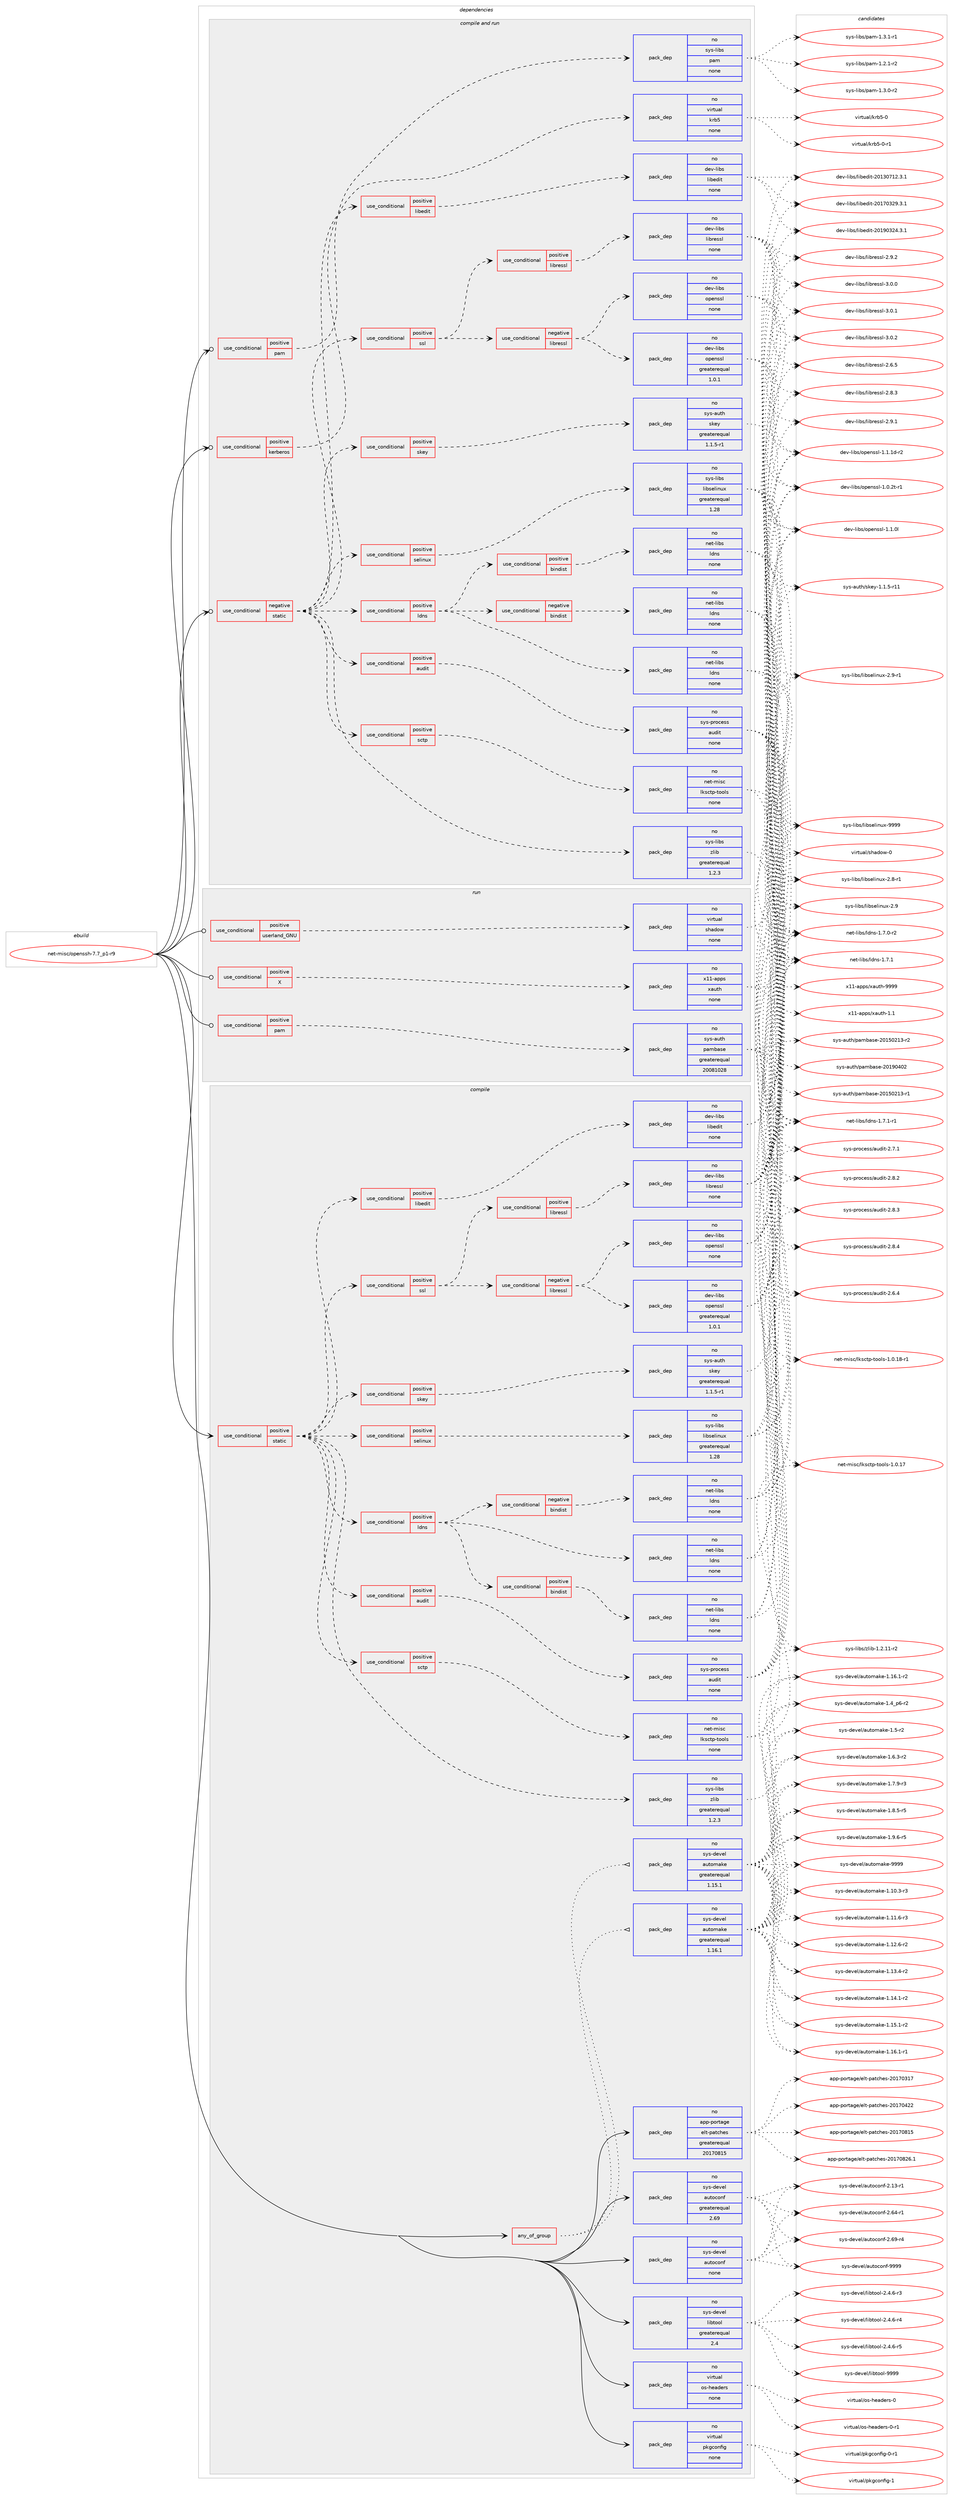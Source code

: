digraph prolog {

# *************
# Graph options
# *************

newrank=true;
concentrate=true;
compound=true;
graph [rankdir=LR,fontname=Helvetica,fontsize=10,ranksep=1.5];#, ranksep=2.5, nodesep=0.2];
edge  [arrowhead=vee];
node  [fontname=Helvetica,fontsize=10];

# **********
# The ebuild
# **********

subgraph cluster_leftcol {
color=gray;
rank=same;
label=<<i>ebuild</i>>;
id [label="net-misc/openssh-7.7_p1-r9", color=red, width=4, href="../net-misc/openssh-7.7_p1-r9.svg"];
}

# ****************
# The dependencies
# ****************

subgraph cluster_midcol {
color=gray;
label=<<i>dependencies</i>>;
subgraph cluster_compile {
fillcolor="#eeeeee";
style=filled;
label=<<i>compile</i>>;
subgraph any14195 {
dependency835570 [label=<<TABLE BORDER="0" CELLBORDER="1" CELLSPACING="0" CELLPADDING="4"><TR><TD CELLPADDING="10">any_of_group</TD></TR></TABLE>>, shape=none, color=red];subgraph pack617136 {
dependency835571 [label=<<TABLE BORDER="0" CELLBORDER="1" CELLSPACING="0" CELLPADDING="4" WIDTH="220"><TR><TD ROWSPAN="6" CELLPADDING="30">pack_dep</TD></TR><TR><TD WIDTH="110">no</TD></TR><TR><TD>sys-devel</TD></TR><TR><TD>automake</TD></TR><TR><TD>greaterequal</TD></TR><TR><TD>1.16.1</TD></TR></TABLE>>, shape=none, color=blue];
}
dependency835570:e -> dependency835571:w [weight=20,style="dotted",arrowhead="oinv"];
subgraph pack617137 {
dependency835572 [label=<<TABLE BORDER="0" CELLBORDER="1" CELLSPACING="0" CELLPADDING="4" WIDTH="220"><TR><TD ROWSPAN="6" CELLPADDING="30">pack_dep</TD></TR><TR><TD WIDTH="110">no</TD></TR><TR><TD>sys-devel</TD></TR><TR><TD>automake</TD></TR><TR><TD>greaterequal</TD></TR><TR><TD>1.15.1</TD></TR></TABLE>>, shape=none, color=blue];
}
dependency835570:e -> dependency835572:w [weight=20,style="dotted",arrowhead="oinv"];
}
id:e -> dependency835570:w [weight=20,style="solid",arrowhead="vee"];
subgraph cond203766 {
dependency835573 [label=<<TABLE BORDER="0" CELLBORDER="1" CELLSPACING="0" CELLPADDING="4"><TR><TD ROWSPAN="3" CELLPADDING="10">use_conditional</TD></TR><TR><TD>positive</TD></TR><TR><TD>static</TD></TR></TABLE>>, shape=none, color=red];
subgraph cond203767 {
dependency835574 [label=<<TABLE BORDER="0" CELLBORDER="1" CELLSPACING="0" CELLPADDING="4"><TR><TD ROWSPAN="3" CELLPADDING="10">use_conditional</TD></TR><TR><TD>positive</TD></TR><TR><TD>audit</TD></TR></TABLE>>, shape=none, color=red];
subgraph pack617138 {
dependency835575 [label=<<TABLE BORDER="0" CELLBORDER="1" CELLSPACING="0" CELLPADDING="4" WIDTH="220"><TR><TD ROWSPAN="6" CELLPADDING="30">pack_dep</TD></TR><TR><TD WIDTH="110">no</TD></TR><TR><TD>sys-process</TD></TR><TR><TD>audit</TD></TR><TR><TD>none</TD></TR><TR><TD></TD></TR></TABLE>>, shape=none, color=blue];
}
dependency835574:e -> dependency835575:w [weight=20,style="dashed",arrowhead="vee"];
}
dependency835573:e -> dependency835574:w [weight=20,style="dashed",arrowhead="vee"];
subgraph cond203768 {
dependency835576 [label=<<TABLE BORDER="0" CELLBORDER="1" CELLSPACING="0" CELLPADDING="4"><TR><TD ROWSPAN="3" CELLPADDING="10">use_conditional</TD></TR><TR><TD>positive</TD></TR><TR><TD>ldns</TD></TR></TABLE>>, shape=none, color=red];
subgraph pack617139 {
dependency835577 [label=<<TABLE BORDER="0" CELLBORDER="1" CELLSPACING="0" CELLPADDING="4" WIDTH="220"><TR><TD ROWSPAN="6" CELLPADDING="30">pack_dep</TD></TR><TR><TD WIDTH="110">no</TD></TR><TR><TD>net-libs</TD></TR><TR><TD>ldns</TD></TR><TR><TD>none</TD></TR><TR><TD></TD></TR></TABLE>>, shape=none, color=blue];
}
dependency835576:e -> dependency835577:w [weight=20,style="dashed",arrowhead="vee"];
subgraph cond203769 {
dependency835578 [label=<<TABLE BORDER="0" CELLBORDER="1" CELLSPACING="0" CELLPADDING="4"><TR><TD ROWSPAN="3" CELLPADDING="10">use_conditional</TD></TR><TR><TD>negative</TD></TR><TR><TD>bindist</TD></TR></TABLE>>, shape=none, color=red];
subgraph pack617140 {
dependency835579 [label=<<TABLE BORDER="0" CELLBORDER="1" CELLSPACING="0" CELLPADDING="4" WIDTH="220"><TR><TD ROWSPAN="6" CELLPADDING="30">pack_dep</TD></TR><TR><TD WIDTH="110">no</TD></TR><TR><TD>net-libs</TD></TR><TR><TD>ldns</TD></TR><TR><TD>none</TD></TR><TR><TD></TD></TR></TABLE>>, shape=none, color=blue];
}
dependency835578:e -> dependency835579:w [weight=20,style="dashed",arrowhead="vee"];
}
dependency835576:e -> dependency835578:w [weight=20,style="dashed",arrowhead="vee"];
subgraph cond203770 {
dependency835580 [label=<<TABLE BORDER="0" CELLBORDER="1" CELLSPACING="0" CELLPADDING="4"><TR><TD ROWSPAN="3" CELLPADDING="10">use_conditional</TD></TR><TR><TD>positive</TD></TR><TR><TD>bindist</TD></TR></TABLE>>, shape=none, color=red];
subgraph pack617141 {
dependency835581 [label=<<TABLE BORDER="0" CELLBORDER="1" CELLSPACING="0" CELLPADDING="4" WIDTH="220"><TR><TD ROWSPAN="6" CELLPADDING="30">pack_dep</TD></TR><TR><TD WIDTH="110">no</TD></TR><TR><TD>net-libs</TD></TR><TR><TD>ldns</TD></TR><TR><TD>none</TD></TR><TR><TD></TD></TR></TABLE>>, shape=none, color=blue];
}
dependency835580:e -> dependency835581:w [weight=20,style="dashed",arrowhead="vee"];
}
dependency835576:e -> dependency835580:w [weight=20,style="dashed",arrowhead="vee"];
}
dependency835573:e -> dependency835576:w [weight=20,style="dashed",arrowhead="vee"];
subgraph cond203771 {
dependency835582 [label=<<TABLE BORDER="0" CELLBORDER="1" CELLSPACING="0" CELLPADDING="4"><TR><TD ROWSPAN="3" CELLPADDING="10">use_conditional</TD></TR><TR><TD>positive</TD></TR><TR><TD>libedit</TD></TR></TABLE>>, shape=none, color=red];
subgraph pack617142 {
dependency835583 [label=<<TABLE BORDER="0" CELLBORDER="1" CELLSPACING="0" CELLPADDING="4" WIDTH="220"><TR><TD ROWSPAN="6" CELLPADDING="30">pack_dep</TD></TR><TR><TD WIDTH="110">no</TD></TR><TR><TD>dev-libs</TD></TR><TR><TD>libedit</TD></TR><TR><TD>none</TD></TR><TR><TD></TD></TR></TABLE>>, shape=none, color=blue];
}
dependency835582:e -> dependency835583:w [weight=20,style="dashed",arrowhead="vee"];
}
dependency835573:e -> dependency835582:w [weight=20,style="dashed",arrowhead="vee"];
subgraph cond203772 {
dependency835584 [label=<<TABLE BORDER="0" CELLBORDER="1" CELLSPACING="0" CELLPADDING="4"><TR><TD ROWSPAN="3" CELLPADDING="10">use_conditional</TD></TR><TR><TD>positive</TD></TR><TR><TD>sctp</TD></TR></TABLE>>, shape=none, color=red];
subgraph pack617143 {
dependency835585 [label=<<TABLE BORDER="0" CELLBORDER="1" CELLSPACING="0" CELLPADDING="4" WIDTH="220"><TR><TD ROWSPAN="6" CELLPADDING="30">pack_dep</TD></TR><TR><TD WIDTH="110">no</TD></TR><TR><TD>net-misc</TD></TR><TR><TD>lksctp-tools</TD></TR><TR><TD>none</TD></TR><TR><TD></TD></TR></TABLE>>, shape=none, color=blue];
}
dependency835584:e -> dependency835585:w [weight=20,style="dashed",arrowhead="vee"];
}
dependency835573:e -> dependency835584:w [weight=20,style="dashed",arrowhead="vee"];
subgraph cond203773 {
dependency835586 [label=<<TABLE BORDER="0" CELLBORDER="1" CELLSPACING="0" CELLPADDING="4"><TR><TD ROWSPAN="3" CELLPADDING="10">use_conditional</TD></TR><TR><TD>positive</TD></TR><TR><TD>selinux</TD></TR></TABLE>>, shape=none, color=red];
subgraph pack617144 {
dependency835587 [label=<<TABLE BORDER="0" CELLBORDER="1" CELLSPACING="0" CELLPADDING="4" WIDTH="220"><TR><TD ROWSPAN="6" CELLPADDING="30">pack_dep</TD></TR><TR><TD WIDTH="110">no</TD></TR><TR><TD>sys-libs</TD></TR><TR><TD>libselinux</TD></TR><TR><TD>greaterequal</TD></TR><TR><TD>1.28</TD></TR></TABLE>>, shape=none, color=blue];
}
dependency835586:e -> dependency835587:w [weight=20,style="dashed",arrowhead="vee"];
}
dependency835573:e -> dependency835586:w [weight=20,style="dashed",arrowhead="vee"];
subgraph cond203774 {
dependency835588 [label=<<TABLE BORDER="0" CELLBORDER="1" CELLSPACING="0" CELLPADDING="4"><TR><TD ROWSPAN="3" CELLPADDING="10">use_conditional</TD></TR><TR><TD>positive</TD></TR><TR><TD>skey</TD></TR></TABLE>>, shape=none, color=red];
subgraph pack617145 {
dependency835589 [label=<<TABLE BORDER="0" CELLBORDER="1" CELLSPACING="0" CELLPADDING="4" WIDTH="220"><TR><TD ROWSPAN="6" CELLPADDING="30">pack_dep</TD></TR><TR><TD WIDTH="110">no</TD></TR><TR><TD>sys-auth</TD></TR><TR><TD>skey</TD></TR><TR><TD>greaterequal</TD></TR><TR><TD>1.1.5-r1</TD></TR></TABLE>>, shape=none, color=blue];
}
dependency835588:e -> dependency835589:w [weight=20,style="dashed",arrowhead="vee"];
}
dependency835573:e -> dependency835588:w [weight=20,style="dashed",arrowhead="vee"];
subgraph cond203775 {
dependency835590 [label=<<TABLE BORDER="0" CELLBORDER="1" CELLSPACING="0" CELLPADDING="4"><TR><TD ROWSPAN="3" CELLPADDING="10">use_conditional</TD></TR><TR><TD>positive</TD></TR><TR><TD>ssl</TD></TR></TABLE>>, shape=none, color=red];
subgraph cond203776 {
dependency835591 [label=<<TABLE BORDER="0" CELLBORDER="1" CELLSPACING="0" CELLPADDING="4"><TR><TD ROWSPAN="3" CELLPADDING="10">use_conditional</TD></TR><TR><TD>negative</TD></TR><TR><TD>libressl</TD></TR></TABLE>>, shape=none, color=red];
subgraph pack617146 {
dependency835592 [label=<<TABLE BORDER="0" CELLBORDER="1" CELLSPACING="0" CELLPADDING="4" WIDTH="220"><TR><TD ROWSPAN="6" CELLPADDING="30">pack_dep</TD></TR><TR><TD WIDTH="110">no</TD></TR><TR><TD>dev-libs</TD></TR><TR><TD>openssl</TD></TR><TR><TD>greaterequal</TD></TR><TR><TD>1.0.1</TD></TR></TABLE>>, shape=none, color=blue];
}
dependency835591:e -> dependency835592:w [weight=20,style="dashed",arrowhead="vee"];
subgraph pack617147 {
dependency835593 [label=<<TABLE BORDER="0" CELLBORDER="1" CELLSPACING="0" CELLPADDING="4" WIDTH="220"><TR><TD ROWSPAN="6" CELLPADDING="30">pack_dep</TD></TR><TR><TD WIDTH="110">no</TD></TR><TR><TD>dev-libs</TD></TR><TR><TD>openssl</TD></TR><TR><TD>none</TD></TR><TR><TD></TD></TR></TABLE>>, shape=none, color=blue];
}
dependency835591:e -> dependency835593:w [weight=20,style="dashed",arrowhead="vee"];
}
dependency835590:e -> dependency835591:w [weight=20,style="dashed",arrowhead="vee"];
subgraph cond203777 {
dependency835594 [label=<<TABLE BORDER="0" CELLBORDER="1" CELLSPACING="0" CELLPADDING="4"><TR><TD ROWSPAN="3" CELLPADDING="10">use_conditional</TD></TR><TR><TD>positive</TD></TR><TR><TD>libressl</TD></TR></TABLE>>, shape=none, color=red];
subgraph pack617148 {
dependency835595 [label=<<TABLE BORDER="0" CELLBORDER="1" CELLSPACING="0" CELLPADDING="4" WIDTH="220"><TR><TD ROWSPAN="6" CELLPADDING="30">pack_dep</TD></TR><TR><TD WIDTH="110">no</TD></TR><TR><TD>dev-libs</TD></TR><TR><TD>libressl</TD></TR><TR><TD>none</TD></TR><TR><TD></TD></TR></TABLE>>, shape=none, color=blue];
}
dependency835594:e -> dependency835595:w [weight=20,style="dashed",arrowhead="vee"];
}
dependency835590:e -> dependency835594:w [weight=20,style="dashed",arrowhead="vee"];
}
dependency835573:e -> dependency835590:w [weight=20,style="dashed",arrowhead="vee"];
subgraph pack617149 {
dependency835596 [label=<<TABLE BORDER="0" CELLBORDER="1" CELLSPACING="0" CELLPADDING="4" WIDTH="220"><TR><TD ROWSPAN="6" CELLPADDING="30">pack_dep</TD></TR><TR><TD WIDTH="110">no</TD></TR><TR><TD>sys-libs</TD></TR><TR><TD>zlib</TD></TR><TR><TD>greaterequal</TD></TR><TR><TD>1.2.3</TD></TR></TABLE>>, shape=none, color=blue];
}
dependency835573:e -> dependency835596:w [weight=20,style="dashed",arrowhead="vee"];
}
id:e -> dependency835573:w [weight=20,style="solid",arrowhead="vee"];
subgraph pack617150 {
dependency835597 [label=<<TABLE BORDER="0" CELLBORDER="1" CELLSPACING="0" CELLPADDING="4" WIDTH="220"><TR><TD ROWSPAN="6" CELLPADDING="30">pack_dep</TD></TR><TR><TD WIDTH="110">no</TD></TR><TR><TD>app-portage</TD></TR><TR><TD>elt-patches</TD></TR><TR><TD>greaterequal</TD></TR><TR><TD>20170815</TD></TR></TABLE>>, shape=none, color=blue];
}
id:e -> dependency835597:w [weight=20,style="solid",arrowhead="vee"];
subgraph pack617151 {
dependency835598 [label=<<TABLE BORDER="0" CELLBORDER="1" CELLSPACING="0" CELLPADDING="4" WIDTH="220"><TR><TD ROWSPAN="6" CELLPADDING="30">pack_dep</TD></TR><TR><TD WIDTH="110">no</TD></TR><TR><TD>sys-devel</TD></TR><TR><TD>autoconf</TD></TR><TR><TD>greaterequal</TD></TR><TR><TD>2.69</TD></TR></TABLE>>, shape=none, color=blue];
}
id:e -> dependency835598:w [weight=20,style="solid",arrowhead="vee"];
subgraph pack617152 {
dependency835599 [label=<<TABLE BORDER="0" CELLBORDER="1" CELLSPACING="0" CELLPADDING="4" WIDTH="220"><TR><TD ROWSPAN="6" CELLPADDING="30">pack_dep</TD></TR><TR><TD WIDTH="110">no</TD></TR><TR><TD>sys-devel</TD></TR><TR><TD>autoconf</TD></TR><TR><TD>none</TD></TR><TR><TD></TD></TR></TABLE>>, shape=none, color=blue];
}
id:e -> dependency835599:w [weight=20,style="solid",arrowhead="vee"];
subgraph pack617153 {
dependency835600 [label=<<TABLE BORDER="0" CELLBORDER="1" CELLSPACING="0" CELLPADDING="4" WIDTH="220"><TR><TD ROWSPAN="6" CELLPADDING="30">pack_dep</TD></TR><TR><TD WIDTH="110">no</TD></TR><TR><TD>sys-devel</TD></TR><TR><TD>libtool</TD></TR><TR><TD>greaterequal</TD></TR><TR><TD>2.4</TD></TR></TABLE>>, shape=none, color=blue];
}
id:e -> dependency835600:w [weight=20,style="solid",arrowhead="vee"];
subgraph pack617154 {
dependency835601 [label=<<TABLE BORDER="0" CELLBORDER="1" CELLSPACING="0" CELLPADDING="4" WIDTH="220"><TR><TD ROWSPAN="6" CELLPADDING="30">pack_dep</TD></TR><TR><TD WIDTH="110">no</TD></TR><TR><TD>virtual</TD></TR><TR><TD>os-headers</TD></TR><TR><TD>none</TD></TR><TR><TD></TD></TR></TABLE>>, shape=none, color=blue];
}
id:e -> dependency835601:w [weight=20,style="solid",arrowhead="vee"];
subgraph pack617155 {
dependency835602 [label=<<TABLE BORDER="0" CELLBORDER="1" CELLSPACING="0" CELLPADDING="4" WIDTH="220"><TR><TD ROWSPAN="6" CELLPADDING="30">pack_dep</TD></TR><TR><TD WIDTH="110">no</TD></TR><TR><TD>virtual</TD></TR><TR><TD>pkgconfig</TD></TR><TR><TD>none</TD></TR><TR><TD></TD></TR></TABLE>>, shape=none, color=blue];
}
id:e -> dependency835602:w [weight=20,style="solid",arrowhead="vee"];
}
subgraph cluster_compileandrun {
fillcolor="#eeeeee";
style=filled;
label=<<i>compile and run</i>>;
subgraph cond203778 {
dependency835603 [label=<<TABLE BORDER="0" CELLBORDER="1" CELLSPACING="0" CELLPADDING="4"><TR><TD ROWSPAN="3" CELLPADDING="10">use_conditional</TD></TR><TR><TD>negative</TD></TR><TR><TD>static</TD></TR></TABLE>>, shape=none, color=red];
subgraph cond203779 {
dependency835604 [label=<<TABLE BORDER="0" CELLBORDER="1" CELLSPACING="0" CELLPADDING="4"><TR><TD ROWSPAN="3" CELLPADDING="10">use_conditional</TD></TR><TR><TD>positive</TD></TR><TR><TD>audit</TD></TR></TABLE>>, shape=none, color=red];
subgraph pack617156 {
dependency835605 [label=<<TABLE BORDER="0" CELLBORDER="1" CELLSPACING="0" CELLPADDING="4" WIDTH="220"><TR><TD ROWSPAN="6" CELLPADDING="30">pack_dep</TD></TR><TR><TD WIDTH="110">no</TD></TR><TR><TD>sys-process</TD></TR><TR><TD>audit</TD></TR><TR><TD>none</TD></TR><TR><TD></TD></TR></TABLE>>, shape=none, color=blue];
}
dependency835604:e -> dependency835605:w [weight=20,style="dashed",arrowhead="vee"];
}
dependency835603:e -> dependency835604:w [weight=20,style="dashed",arrowhead="vee"];
subgraph cond203780 {
dependency835606 [label=<<TABLE BORDER="0" CELLBORDER="1" CELLSPACING="0" CELLPADDING="4"><TR><TD ROWSPAN="3" CELLPADDING="10">use_conditional</TD></TR><TR><TD>positive</TD></TR><TR><TD>ldns</TD></TR></TABLE>>, shape=none, color=red];
subgraph pack617157 {
dependency835607 [label=<<TABLE BORDER="0" CELLBORDER="1" CELLSPACING="0" CELLPADDING="4" WIDTH="220"><TR><TD ROWSPAN="6" CELLPADDING="30">pack_dep</TD></TR><TR><TD WIDTH="110">no</TD></TR><TR><TD>net-libs</TD></TR><TR><TD>ldns</TD></TR><TR><TD>none</TD></TR><TR><TD></TD></TR></TABLE>>, shape=none, color=blue];
}
dependency835606:e -> dependency835607:w [weight=20,style="dashed",arrowhead="vee"];
subgraph cond203781 {
dependency835608 [label=<<TABLE BORDER="0" CELLBORDER="1" CELLSPACING="0" CELLPADDING="4"><TR><TD ROWSPAN="3" CELLPADDING="10">use_conditional</TD></TR><TR><TD>negative</TD></TR><TR><TD>bindist</TD></TR></TABLE>>, shape=none, color=red];
subgraph pack617158 {
dependency835609 [label=<<TABLE BORDER="0" CELLBORDER="1" CELLSPACING="0" CELLPADDING="4" WIDTH="220"><TR><TD ROWSPAN="6" CELLPADDING="30">pack_dep</TD></TR><TR><TD WIDTH="110">no</TD></TR><TR><TD>net-libs</TD></TR><TR><TD>ldns</TD></TR><TR><TD>none</TD></TR><TR><TD></TD></TR></TABLE>>, shape=none, color=blue];
}
dependency835608:e -> dependency835609:w [weight=20,style="dashed",arrowhead="vee"];
}
dependency835606:e -> dependency835608:w [weight=20,style="dashed",arrowhead="vee"];
subgraph cond203782 {
dependency835610 [label=<<TABLE BORDER="0" CELLBORDER="1" CELLSPACING="0" CELLPADDING="4"><TR><TD ROWSPAN="3" CELLPADDING="10">use_conditional</TD></TR><TR><TD>positive</TD></TR><TR><TD>bindist</TD></TR></TABLE>>, shape=none, color=red];
subgraph pack617159 {
dependency835611 [label=<<TABLE BORDER="0" CELLBORDER="1" CELLSPACING="0" CELLPADDING="4" WIDTH="220"><TR><TD ROWSPAN="6" CELLPADDING="30">pack_dep</TD></TR><TR><TD WIDTH="110">no</TD></TR><TR><TD>net-libs</TD></TR><TR><TD>ldns</TD></TR><TR><TD>none</TD></TR><TR><TD></TD></TR></TABLE>>, shape=none, color=blue];
}
dependency835610:e -> dependency835611:w [weight=20,style="dashed",arrowhead="vee"];
}
dependency835606:e -> dependency835610:w [weight=20,style="dashed",arrowhead="vee"];
}
dependency835603:e -> dependency835606:w [weight=20,style="dashed",arrowhead="vee"];
subgraph cond203783 {
dependency835612 [label=<<TABLE BORDER="0" CELLBORDER="1" CELLSPACING="0" CELLPADDING="4"><TR><TD ROWSPAN="3" CELLPADDING="10">use_conditional</TD></TR><TR><TD>positive</TD></TR><TR><TD>libedit</TD></TR></TABLE>>, shape=none, color=red];
subgraph pack617160 {
dependency835613 [label=<<TABLE BORDER="0" CELLBORDER="1" CELLSPACING="0" CELLPADDING="4" WIDTH="220"><TR><TD ROWSPAN="6" CELLPADDING="30">pack_dep</TD></TR><TR><TD WIDTH="110">no</TD></TR><TR><TD>dev-libs</TD></TR><TR><TD>libedit</TD></TR><TR><TD>none</TD></TR><TR><TD></TD></TR></TABLE>>, shape=none, color=blue];
}
dependency835612:e -> dependency835613:w [weight=20,style="dashed",arrowhead="vee"];
}
dependency835603:e -> dependency835612:w [weight=20,style="dashed",arrowhead="vee"];
subgraph cond203784 {
dependency835614 [label=<<TABLE BORDER="0" CELLBORDER="1" CELLSPACING="0" CELLPADDING="4"><TR><TD ROWSPAN="3" CELLPADDING="10">use_conditional</TD></TR><TR><TD>positive</TD></TR><TR><TD>sctp</TD></TR></TABLE>>, shape=none, color=red];
subgraph pack617161 {
dependency835615 [label=<<TABLE BORDER="0" CELLBORDER="1" CELLSPACING="0" CELLPADDING="4" WIDTH="220"><TR><TD ROWSPAN="6" CELLPADDING="30">pack_dep</TD></TR><TR><TD WIDTH="110">no</TD></TR><TR><TD>net-misc</TD></TR><TR><TD>lksctp-tools</TD></TR><TR><TD>none</TD></TR><TR><TD></TD></TR></TABLE>>, shape=none, color=blue];
}
dependency835614:e -> dependency835615:w [weight=20,style="dashed",arrowhead="vee"];
}
dependency835603:e -> dependency835614:w [weight=20,style="dashed",arrowhead="vee"];
subgraph cond203785 {
dependency835616 [label=<<TABLE BORDER="0" CELLBORDER="1" CELLSPACING="0" CELLPADDING="4"><TR><TD ROWSPAN="3" CELLPADDING="10">use_conditional</TD></TR><TR><TD>positive</TD></TR><TR><TD>selinux</TD></TR></TABLE>>, shape=none, color=red];
subgraph pack617162 {
dependency835617 [label=<<TABLE BORDER="0" CELLBORDER="1" CELLSPACING="0" CELLPADDING="4" WIDTH="220"><TR><TD ROWSPAN="6" CELLPADDING="30">pack_dep</TD></TR><TR><TD WIDTH="110">no</TD></TR><TR><TD>sys-libs</TD></TR><TR><TD>libselinux</TD></TR><TR><TD>greaterequal</TD></TR><TR><TD>1.28</TD></TR></TABLE>>, shape=none, color=blue];
}
dependency835616:e -> dependency835617:w [weight=20,style="dashed",arrowhead="vee"];
}
dependency835603:e -> dependency835616:w [weight=20,style="dashed",arrowhead="vee"];
subgraph cond203786 {
dependency835618 [label=<<TABLE BORDER="0" CELLBORDER="1" CELLSPACING="0" CELLPADDING="4"><TR><TD ROWSPAN="3" CELLPADDING="10">use_conditional</TD></TR><TR><TD>positive</TD></TR><TR><TD>skey</TD></TR></TABLE>>, shape=none, color=red];
subgraph pack617163 {
dependency835619 [label=<<TABLE BORDER="0" CELLBORDER="1" CELLSPACING="0" CELLPADDING="4" WIDTH="220"><TR><TD ROWSPAN="6" CELLPADDING="30">pack_dep</TD></TR><TR><TD WIDTH="110">no</TD></TR><TR><TD>sys-auth</TD></TR><TR><TD>skey</TD></TR><TR><TD>greaterequal</TD></TR><TR><TD>1.1.5-r1</TD></TR></TABLE>>, shape=none, color=blue];
}
dependency835618:e -> dependency835619:w [weight=20,style="dashed",arrowhead="vee"];
}
dependency835603:e -> dependency835618:w [weight=20,style="dashed",arrowhead="vee"];
subgraph cond203787 {
dependency835620 [label=<<TABLE BORDER="0" CELLBORDER="1" CELLSPACING="0" CELLPADDING="4"><TR><TD ROWSPAN="3" CELLPADDING="10">use_conditional</TD></TR><TR><TD>positive</TD></TR><TR><TD>ssl</TD></TR></TABLE>>, shape=none, color=red];
subgraph cond203788 {
dependency835621 [label=<<TABLE BORDER="0" CELLBORDER="1" CELLSPACING="0" CELLPADDING="4"><TR><TD ROWSPAN="3" CELLPADDING="10">use_conditional</TD></TR><TR><TD>negative</TD></TR><TR><TD>libressl</TD></TR></TABLE>>, shape=none, color=red];
subgraph pack617164 {
dependency835622 [label=<<TABLE BORDER="0" CELLBORDER="1" CELLSPACING="0" CELLPADDING="4" WIDTH="220"><TR><TD ROWSPAN="6" CELLPADDING="30">pack_dep</TD></TR><TR><TD WIDTH="110">no</TD></TR><TR><TD>dev-libs</TD></TR><TR><TD>openssl</TD></TR><TR><TD>greaterequal</TD></TR><TR><TD>1.0.1</TD></TR></TABLE>>, shape=none, color=blue];
}
dependency835621:e -> dependency835622:w [weight=20,style="dashed",arrowhead="vee"];
subgraph pack617165 {
dependency835623 [label=<<TABLE BORDER="0" CELLBORDER="1" CELLSPACING="0" CELLPADDING="4" WIDTH="220"><TR><TD ROWSPAN="6" CELLPADDING="30">pack_dep</TD></TR><TR><TD WIDTH="110">no</TD></TR><TR><TD>dev-libs</TD></TR><TR><TD>openssl</TD></TR><TR><TD>none</TD></TR><TR><TD></TD></TR></TABLE>>, shape=none, color=blue];
}
dependency835621:e -> dependency835623:w [weight=20,style="dashed",arrowhead="vee"];
}
dependency835620:e -> dependency835621:w [weight=20,style="dashed",arrowhead="vee"];
subgraph cond203789 {
dependency835624 [label=<<TABLE BORDER="0" CELLBORDER="1" CELLSPACING="0" CELLPADDING="4"><TR><TD ROWSPAN="3" CELLPADDING="10">use_conditional</TD></TR><TR><TD>positive</TD></TR><TR><TD>libressl</TD></TR></TABLE>>, shape=none, color=red];
subgraph pack617166 {
dependency835625 [label=<<TABLE BORDER="0" CELLBORDER="1" CELLSPACING="0" CELLPADDING="4" WIDTH="220"><TR><TD ROWSPAN="6" CELLPADDING="30">pack_dep</TD></TR><TR><TD WIDTH="110">no</TD></TR><TR><TD>dev-libs</TD></TR><TR><TD>libressl</TD></TR><TR><TD>none</TD></TR><TR><TD></TD></TR></TABLE>>, shape=none, color=blue];
}
dependency835624:e -> dependency835625:w [weight=20,style="dashed",arrowhead="vee"];
}
dependency835620:e -> dependency835624:w [weight=20,style="dashed",arrowhead="vee"];
}
dependency835603:e -> dependency835620:w [weight=20,style="dashed",arrowhead="vee"];
subgraph pack617167 {
dependency835626 [label=<<TABLE BORDER="0" CELLBORDER="1" CELLSPACING="0" CELLPADDING="4" WIDTH="220"><TR><TD ROWSPAN="6" CELLPADDING="30">pack_dep</TD></TR><TR><TD WIDTH="110">no</TD></TR><TR><TD>sys-libs</TD></TR><TR><TD>zlib</TD></TR><TR><TD>greaterequal</TD></TR><TR><TD>1.2.3</TD></TR></TABLE>>, shape=none, color=blue];
}
dependency835603:e -> dependency835626:w [weight=20,style="dashed",arrowhead="vee"];
}
id:e -> dependency835603:w [weight=20,style="solid",arrowhead="odotvee"];
subgraph cond203790 {
dependency835627 [label=<<TABLE BORDER="0" CELLBORDER="1" CELLSPACING="0" CELLPADDING="4"><TR><TD ROWSPAN="3" CELLPADDING="10">use_conditional</TD></TR><TR><TD>positive</TD></TR><TR><TD>kerberos</TD></TR></TABLE>>, shape=none, color=red];
subgraph pack617168 {
dependency835628 [label=<<TABLE BORDER="0" CELLBORDER="1" CELLSPACING="0" CELLPADDING="4" WIDTH="220"><TR><TD ROWSPAN="6" CELLPADDING="30">pack_dep</TD></TR><TR><TD WIDTH="110">no</TD></TR><TR><TD>virtual</TD></TR><TR><TD>krb5</TD></TR><TR><TD>none</TD></TR><TR><TD></TD></TR></TABLE>>, shape=none, color=blue];
}
dependency835627:e -> dependency835628:w [weight=20,style="dashed",arrowhead="vee"];
}
id:e -> dependency835627:w [weight=20,style="solid",arrowhead="odotvee"];
subgraph cond203791 {
dependency835629 [label=<<TABLE BORDER="0" CELLBORDER="1" CELLSPACING="0" CELLPADDING="4"><TR><TD ROWSPAN="3" CELLPADDING="10">use_conditional</TD></TR><TR><TD>positive</TD></TR><TR><TD>pam</TD></TR></TABLE>>, shape=none, color=red];
subgraph pack617169 {
dependency835630 [label=<<TABLE BORDER="0" CELLBORDER="1" CELLSPACING="0" CELLPADDING="4" WIDTH="220"><TR><TD ROWSPAN="6" CELLPADDING="30">pack_dep</TD></TR><TR><TD WIDTH="110">no</TD></TR><TR><TD>sys-libs</TD></TR><TR><TD>pam</TD></TR><TR><TD>none</TD></TR><TR><TD></TD></TR></TABLE>>, shape=none, color=blue];
}
dependency835629:e -> dependency835630:w [weight=20,style="dashed",arrowhead="vee"];
}
id:e -> dependency835629:w [weight=20,style="solid",arrowhead="odotvee"];
}
subgraph cluster_run {
fillcolor="#eeeeee";
style=filled;
label=<<i>run</i>>;
subgraph cond203792 {
dependency835631 [label=<<TABLE BORDER="0" CELLBORDER="1" CELLSPACING="0" CELLPADDING="4"><TR><TD ROWSPAN="3" CELLPADDING="10">use_conditional</TD></TR><TR><TD>positive</TD></TR><TR><TD>X</TD></TR></TABLE>>, shape=none, color=red];
subgraph pack617170 {
dependency835632 [label=<<TABLE BORDER="0" CELLBORDER="1" CELLSPACING="0" CELLPADDING="4" WIDTH="220"><TR><TD ROWSPAN="6" CELLPADDING="30">pack_dep</TD></TR><TR><TD WIDTH="110">no</TD></TR><TR><TD>x11-apps</TD></TR><TR><TD>xauth</TD></TR><TR><TD>none</TD></TR><TR><TD></TD></TR></TABLE>>, shape=none, color=blue];
}
dependency835631:e -> dependency835632:w [weight=20,style="dashed",arrowhead="vee"];
}
id:e -> dependency835631:w [weight=20,style="solid",arrowhead="odot"];
subgraph cond203793 {
dependency835633 [label=<<TABLE BORDER="0" CELLBORDER="1" CELLSPACING="0" CELLPADDING="4"><TR><TD ROWSPAN="3" CELLPADDING="10">use_conditional</TD></TR><TR><TD>positive</TD></TR><TR><TD>pam</TD></TR></TABLE>>, shape=none, color=red];
subgraph pack617171 {
dependency835634 [label=<<TABLE BORDER="0" CELLBORDER="1" CELLSPACING="0" CELLPADDING="4" WIDTH="220"><TR><TD ROWSPAN="6" CELLPADDING="30">pack_dep</TD></TR><TR><TD WIDTH="110">no</TD></TR><TR><TD>sys-auth</TD></TR><TR><TD>pambase</TD></TR><TR><TD>greaterequal</TD></TR><TR><TD>20081028</TD></TR></TABLE>>, shape=none, color=blue];
}
dependency835633:e -> dependency835634:w [weight=20,style="dashed",arrowhead="vee"];
}
id:e -> dependency835633:w [weight=20,style="solid",arrowhead="odot"];
subgraph cond203794 {
dependency835635 [label=<<TABLE BORDER="0" CELLBORDER="1" CELLSPACING="0" CELLPADDING="4"><TR><TD ROWSPAN="3" CELLPADDING="10">use_conditional</TD></TR><TR><TD>positive</TD></TR><TR><TD>userland_GNU</TD></TR></TABLE>>, shape=none, color=red];
subgraph pack617172 {
dependency835636 [label=<<TABLE BORDER="0" CELLBORDER="1" CELLSPACING="0" CELLPADDING="4" WIDTH="220"><TR><TD ROWSPAN="6" CELLPADDING="30">pack_dep</TD></TR><TR><TD WIDTH="110">no</TD></TR><TR><TD>virtual</TD></TR><TR><TD>shadow</TD></TR><TR><TD>none</TD></TR><TR><TD></TD></TR></TABLE>>, shape=none, color=blue];
}
dependency835635:e -> dependency835636:w [weight=20,style="dashed",arrowhead="vee"];
}
id:e -> dependency835635:w [weight=20,style="solid",arrowhead="odot"];
}
}

# **************
# The candidates
# **************

subgraph cluster_choices {
rank=same;
color=gray;
label=<<i>candidates</i>>;

subgraph choice617136 {
color=black;
nodesep=1;
choice11512111545100101118101108479711711611110997107101454946494846514511451 [label="sys-devel/automake-1.10.3-r3", color=red, width=4,href="../sys-devel/automake-1.10.3-r3.svg"];
choice11512111545100101118101108479711711611110997107101454946494946544511451 [label="sys-devel/automake-1.11.6-r3", color=red, width=4,href="../sys-devel/automake-1.11.6-r3.svg"];
choice11512111545100101118101108479711711611110997107101454946495046544511450 [label="sys-devel/automake-1.12.6-r2", color=red, width=4,href="../sys-devel/automake-1.12.6-r2.svg"];
choice11512111545100101118101108479711711611110997107101454946495146524511450 [label="sys-devel/automake-1.13.4-r2", color=red, width=4,href="../sys-devel/automake-1.13.4-r2.svg"];
choice11512111545100101118101108479711711611110997107101454946495246494511450 [label="sys-devel/automake-1.14.1-r2", color=red, width=4,href="../sys-devel/automake-1.14.1-r2.svg"];
choice11512111545100101118101108479711711611110997107101454946495346494511450 [label="sys-devel/automake-1.15.1-r2", color=red, width=4,href="../sys-devel/automake-1.15.1-r2.svg"];
choice11512111545100101118101108479711711611110997107101454946495446494511449 [label="sys-devel/automake-1.16.1-r1", color=red, width=4,href="../sys-devel/automake-1.16.1-r1.svg"];
choice11512111545100101118101108479711711611110997107101454946495446494511450 [label="sys-devel/automake-1.16.1-r2", color=red, width=4,href="../sys-devel/automake-1.16.1-r2.svg"];
choice115121115451001011181011084797117116111109971071014549465295112544511450 [label="sys-devel/automake-1.4_p6-r2", color=red, width=4,href="../sys-devel/automake-1.4_p6-r2.svg"];
choice11512111545100101118101108479711711611110997107101454946534511450 [label="sys-devel/automake-1.5-r2", color=red, width=4,href="../sys-devel/automake-1.5-r2.svg"];
choice115121115451001011181011084797117116111109971071014549465446514511450 [label="sys-devel/automake-1.6.3-r2", color=red, width=4,href="../sys-devel/automake-1.6.3-r2.svg"];
choice115121115451001011181011084797117116111109971071014549465546574511451 [label="sys-devel/automake-1.7.9-r3", color=red, width=4,href="../sys-devel/automake-1.7.9-r3.svg"];
choice115121115451001011181011084797117116111109971071014549465646534511453 [label="sys-devel/automake-1.8.5-r5", color=red, width=4,href="../sys-devel/automake-1.8.5-r5.svg"];
choice115121115451001011181011084797117116111109971071014549465746544511453 [label="sys-devel/automake-1.9.6-r5", color=red, width=4,href="../sys-devel/automake-1.9.6-r5.svg"];
choice115121115451001011181011084797117116111109971071014557575757 [label="sys-devel/automake-9999", color=red, width=4,href="../sys-devel/automake-9999.svg"];
dependency835571:e -> choice11512111545100101118101108479711711611110997107101454946494846514511451:w [style=dotted,weight="100"];
dependency835571:e -> choice11512111545100101118101108479711711611110997107101454946494946544511451:w [style=dotted,weight="100"];
dependency835571:e -> choice11512111545100101118101108479711711611110997107101454946495046544511450:w [style=dotted,weight="100"];
dependency835571:e -> choice11512111545100101118101108479711711611110997107101454946495146524511450:w [style=dotted,weight="100"];
dependency835571:e -> choice11512111545100101118101108479711711611110997107101454946495246494511450:w [style=dotted,weight="100"];
dependency835571:e -> choice11512111545100101118101108479711711611110997107101454946495346494511450:w [style=dotted,weight="100"];
dependency835571:e -> choice11512111545100101118101108479711711611110997107101454946495446494511449:w [style=dotted,weight="100"];
dependency835571:e -> choice11512111545100101118101108479711711611110997107101454946495446494511450:w [style=dotted,weight="100"];
dependency835571:e -> choice115121115451001011181011084797117116111109971071014549465295112544511450:w [style=dotted,weight="100"];
dependency835571:e -> choice11512111545100101118101108479711711611110997107101454946534511450:w [style=dotted,weight="100"];
dependency835571:e -> choice115121115451001011181011084797117116111109971071014549465446514511450:w [style=dotted,weight="100"];
dependency835571:e -> choice115121115451001011181011084797117116111109971071014549465546574511451:w [style=dotted,weight="100"];
dependency835571:e -> choice115121115451001011181011084797117116111109971071014549465646534511453:w [style=dotted,weight="100"];
dependency835571:e -> choice115121115451001011181011084797117116111109971071014549465746544511453:w [style=dotted,weight="100"];
dependency835571:e -> choice115121115451001011181011084797117116111109971071014557575757:w [style=dotted,weight="100"];
}
subgraph choice617137 {
color=black;
nodesep=1;
choice11512111545100101118101108479711711611110997107101454946494846514511451 [label="sys-devel/automake-1.10.3-r3", color=red, width=4,href="../sys-devel/automake-1.10.3-r3.svg"];
choice11512111545100101118101108479711711611110997107101454946494946544511451 [label="sys-devel/automake-1.11.6-r3", color=red, width=4,href="../sys-devel/automake-1.11.6-r3.svg"];
choice11512111545100101118101108479711711611110997107101454946495046544511450 [label="sys-devel/automake-1.12.6-r2", color=red, width=4,href="../sys-devel/automake-1.12.6-r2.svg"];
choice11512111545100101118101108479711711611110997107101454946495146524511450 [label="sys-devel/automake-1.13.4-r2", color=red, width=4,href="../sys-devel/automake-1.13.4-r2.svg"];
choice11512111545100101118101108479711711611110997107101454946495246494511450 [label="sys-devel/automake-1.14.1-r2", color=red, width=4,href="../sys-devel/automake-1.14.1-r2.svg"];
choice11512111545100101118101108479711711611110997107101454946495346494511450 [label="sys-devel/automake-1.15.1-r2", color=red, width=4,href="../sys-devel/automake-1.15.1-r2.svg"];
choice11512111545100101118101108479711711611110997107101454946495446494511449 [label="sys-devel/automake-1.16.1-r1", color=red, width=4,href="../sys-devel/automake-1.16.1-r1.svg"];
choice11512111545100101118101108479711711611110997107101454946495446494511450 [label="sys-devel/automake-1.16.1-r2", color=red, width=4,href="../sys-devel/automake-1.16.1-r2.svg"];
choice115121115451001011181011084797117116111109971071014549465295112544511450 [label="sys-devel/automake-1.4_p6-r2", color=red, width=4,href="../sys-devel/automake-1.4_p6-r2.svg"];
choice11512111545100101118101108479711711611110997107101454946534511450 [label="sys-devel/automake-1.5-r2", color=red, width=4,href="../sys-devel/automake-1.5-r2.svg"];
choice115121115451001011181011084797117116111109971071014549465446514511450 [label="sys-devel/automake-1.6.3-r2", color=red, width=4,href="../sys-devel/automake-1.6.3-r2.svg"];
choice115121115451001011181011084797117116111109971071014549465546574511451 [label="sys-devel/automake-1.7.9-r3", color=red, width=4,href="../sys-devel/automake-1.7.9-r3.svg"];
choice115121115451001011181011084797117116111109971071014549465646534511453 [label="sys-devel/automake-1.8.5-r5", color=red, width=4,href="../sys-devel/automake-1.8.5-r5.svg"];
choice115121115451001011181011084797117116111109971071014549465746544511453 [label="sys-devel/automake-1.9.6-r5", color=red, width=4,href="../sys-devel/automake-1.9.6-r5.svg"];
choice115121115451001011181011084797117116111109971071014557575757 [label="sys-devel/automake-9999", color=red, width=4,href="../sys-devel/automake-9999.svg"];
dependency835572:e -> choice11512111545100101118101108479711711611110997107101454946494846514511451:w [style=dotted,weight="100"];
dependency835572:e -> choice11512111545100101118101108479711711611110997107101454946494946544511451:w [style=dotted,weight="100"];
dependency835572:e -> choice11512111545100101118101108479711711611110997107101454946495046544511450:w [style=dotted,weight="100"];
dependency835572:e -> choice11512111545100101118101108479711711611110997107101454946495146524511450:w [style=dotted,weight="100"];
dependency835572:e -> choice11512111545100101118101108479711711611110997107101454946495246494511450:w [style=dotted,weight="100"];
dependency835572:e -> choice11512111545100101118101108479711711611110997107101454946495346494511450:w [style=dotted,weight="100"];
dependency835572:e -> choice11512111545100101118101108479711711611110997107101454946495446494511449:w [style=dotted,weight="100"];
dependency835572:e -> choice11512111545100101118101108479711711611110997107101454946495446494511450:w [style=dotted,weight="100"];
dependency835572:e -> choice115121115451001011181011084797117116111109971071014549465295112544511450:w [style=dotted,weight="100"];
dependency835572:e -> choice11512111545100101118101108479711711611110997107101454946534511450:w [style=dotted,weight="100"];
dependency835572:e -> choice115121115451001011181011084797117116111109971071014549465446514511450:w [style=dotted,weight="100"];
dependency835572:e -> choice115121115451001011181011084797117116111109971071014549465546574511451:w [style=dotted,weight="100"];
dependency835572:e -> choice115121115451001011181011084797117116111109971071014549465646534511453:w [style=dotted,weight="100"];
dependency835572:e -> choice115121115451001011181011084797117116111109971071014549465746544511453:w [style=dotted,weight="100"];
dependency835572:e -> choice115121115451001011181011084797117116111109971071014557575757:w [style=dotted,weight="100"];
}
subgraph choice617138 {
color=black;
nodesep=1;
choice11512111545112114111991011151154797117100105116455046544652 [label="sys-process/audit-2.6.4", color=red, width=4,href="../sys-process/audit-2.6.4.svg"];
choice11512111545112114111991011151154797117100105116455046554649 [label="sys-process/audit-2.7.1", color=red, width=4,href="../sys-process/audit-2.7.1.svg"];
choice11512111545112114111991011151154797117100105116455046564650 [label="sys-process/audit-2.8.2", color=red, width=4,href="../sys-process/audit-2.8.2.svg"];
choice11512111545112114111991011151154797117100105116455046564651 [label="sys-process/audit-2.8.3", color=red, width=4,href="../sys-process/audit-2.8.3.svg"];
choice11512111545112114111991011151154797117100105116455046564652 [label="sys-process/audit-2.8.4", color=red, width=4,href="../sys-process/audit-2.8.4.svg"];
dependency835575:e -> choice11512111545112114111991011151154797117100105116455046544652:w [style=dotted,weight="100"];
dependency835575:e -> choice11512111545112114111991011151154797117100105116455046554649:w [style=dotted,weight="100"];
dependency835575:e -> choice11512111545112114111991011151154797117100105116455046564650:w [style=dotted,weight="100"];
dependency835575:e -> choice11512111545112114111991011151154797117100105116455046564651:w [style=dotted,weight="100"];
dependency835575:e -> choice11512111545112114111991011151154797117100105116455046564652:w [style=dotted,weight="100"];
}
subgraph choice617139 {
color=black;
nodesep=1;
choice1101011164510810598115471081001101154549465546484511450 [label="net-libs/ldns-1.7.0-r2", color=red, width=4,href="../net-libs/ldns-1.7.0-r2.svg"];
choice110101116451081059811547108100110115454946554649 [label="net-libs/ldns-1.7.1", color=red, width=4,href="../net-libs/ldns-1.7.1.svg"];
choice1101011164510810598115471081001101154549465546494511449 [label="net-libs/ldns-1.7.1-r1", color=red, width=4,href="../net-libs/ldns-1.7.1-r1.svg"];
dependency835577:e -> choice1101011164510810598115471081001101154549465546484511450:w [style=dotted,weight="100"];
dependency835577:e -> choice110101116451081059811547108100110115454946554649:w [style=dotted,weight="100"];
dependency835577:e -> choice1101011164510810598115471081001101154549465546494511449:w [style=dotted,weight="100"];
}
subgraph choice617140 {
color=black;
nodesep=1;
choice1101011164510810598115471081001101154549465546484511450 [label="net-libs/ldns-1.7.0-r2", color=red, width=4,href="../net-libs/ldns-1.7.0-r2.svg"];
choice110101116451081059811547108100110115454946554649 [label="net-libs/ldns-1.7.1", color=red, width=4,href="../net-libs/ldns-1.7.1.svg"];
choice1101011164510810598115471081001101154549465546494511449 [label="net-libs/ldns-1.7.1-r1", color=red, width=4,href="../net-libs/ldns-1.7.1-r1.svg"];
dependency835579:e -> choice1101011164510810598115471081001101154549465546484511450:w [style=dotted,weight="100"];
dependency835579:e -> choice110101116451081059811547108100110115454946554649:w [style=dotted,weight="100"];
dependency835579:e -> choice1101011164510810598115471081001101154549465546494511449:w [style=dotted,weight="100"];
}
subgraph choice617141 {
color=black;
nodesep=1;
choice1101011164510810598115471081001101154549465546484511450 [label="net-libs/ldns-1.7.0-r2", color=red, width=4,href="../net-libs/ldns-1.7.0-r2.svg"];
choice110101116451081059811547108100110115454946554649 [label="net-libs/ldns-1.7.1", color=red, width=4,href="../net-libs/ldns-1.7.1.svg"];
choice1101011164510810598115471081001101154549465546494511449 [label="net-libs/ldns-1.7.1-r1", color=red, width=4,href="../net-libs/ldns-1.7.1-r1.svg"];
dependency835581:e -> choice1101011164510810598115471081001101154549465546484511450:w [style=dotted,weight="100"];
dependency835581:e -> choice110101116451081059811547108100110115454946554649:w [style=dotted,weight="100"];
dependency835581:e -> choice1101011164510810598115471081001101154549465546494511449:w [style=dotted,weight="100"];
}
subgraph choice617142 {
color=black;
nodesep=1;
choice1001011184510810598115471081059810110010511645504849514855495046514649 [label="dev-libs/libedit-20130712.3.1", color=red, width=4,href="../dev-libs/libedit-20130712.3.1.svg"];
choice1001011184510810598115471081059810110010511645504849554851505746514649 [label="dev-libs/libedit-20170329.3.1", color=red, width=4,href="../dev-libs/libedit-20170329.3.1.svg"];
choice1001011184510810598115471081059810110010511645504849574851505246514649 [label="dev-libs/libedit-20190324.3.1", color=red, width=4,href="../dev-libs/libedit-20190324.3.1.svg"];
dependency835583:e -> choice1001011184510810598115471081059810110010511645504849514855495046514649:w [style=dotted,weight="100"];
dependency835583:e -> choice1001011184510810598115471081059810110010511645504849554851505746514649:w [style=dotted,weight="100"];
dependency835583:e -> choice1001011184510810598115471081059810110010511645504849574851505246514649:w [style=dotted,weight="100"];
}
subgraph choice617143 {
color=black;
nodesep=1;
choice110101116451091051159947108107115991161124511611111110811545494648464955 [label="net-misc/lksctp-tools-1.0.17", color=red, width=4,href="../net-misc/lksctp-tools-1.0.17.svg"];
choice1101011164510910511599471081071159911611245116111111108115454946484649564511449 [label="net-misc/lksctp-tools-1.0.18-r1", color=red, width=4,href="../net-misc/lksctp-tools-1.0.18-r1.svg"];
dependency835585:e -> choice110101116451091051159947108107115991161124511611111110811545494648464955:w [style=dotted,weight="100"];
dependency835585:e -> choice1101011164510910511599471081071159911611245116111111108115454946484649564511449:w [style=dotted,weight="100"];
}
subgraph choice617144 {
color=black;
nodesep=1;
choice11512111545108105981154710810598115101108105110117120455046564511449 [label="sys-libs/libselinux-2.8-r1", color=red, width=4,href="../sys-libs/libselinux-2.8-r1.svg"];
choice1151211154510810598115471081059811510110810511011712045504657 [label="sys-libs/libselinux-2.9", color=red, width=4,href="../sys-libs/libselinux-2.9.svg"];
choice11512111545108105981154710810598115101108105110117120455046574511449 [label="sys-libs/libselinux-2.9-r1", color=red, width=4,href="../sys-libs/libselinux-2.9-r1.svg"];
choice115121115451081059811547108105981151011081051101171204557575757 [label="sys-libs/libselinux-9999", color=red, width=4,href="../sys-libs/libselinux-9999.svg"];
dependency835587:e -> choice11512111545108105981154710810598115101108105110117120455046564511449:w [style=dotted,weight="100"];
dependency835587:e -> choice1151211154510810598115471081059811510110810511011712045504657:w [style=dotted,weight="100"];
dependency835587:e -> choice11512111545108105981154710810598115101108105110117120455046574511449:w [style=dotted,weight="100"];
dependency835587:e -> choice115121115451081059811547108105981151011081051101171204557575757:w [style=dotted,weight="100"];
}
subgraph choice617145 {
color=black;
nodesep=1;
choice115121115459711711610447115107101121454946494653451144949 [label="sys-auth/skey-1.1.5-r11", color=red, width=4,href="../sys-auth/skey-1.1.5-r11.svg"];
dependency835589:e -> choice115121115459711711610447115107101121454946494653451144949:w [style=dotted,weight="100"];
}
subgraph choice617146 {
color=black;
nodesep=1;
choice1001011184510810598115471111121011101151151084549464846501164511449 [label="dev-libs/openssl-1.0.2t-r1", color=red, width=4,href="../dev-libs/openssl-1.0.2t-r1.svg"];
choice100101118451081059811547111112101110115115108454946494648108 [label="dev-libs/openssl-1.1.0l", color=red, width=4,href="../dev-libs/openssl-1.1.0l.svg"];
choice1001011184510810598115471111121011101151151084549464946491004511450 [label="dev-libs/openssl-1.1.1d-r2", color=red, width=4,href="../dev-libs/openssl-1.1.1d-r2.svg"];
dependency835592:e -> choice1001011184510810598115471111121011101151151084549464846501164511449:w [style=dotted,weight="100"];
dependency835592:e -> choice100101118451081059811547111112101110115115108454946494648108:w [style=dotted,weight="100"];
dependency835592:e -> choice1001011184510810598115471111121011101151151084549464946491004511450:w [style=dotted,weight="100"];
}
subgraph choice617147 {
color=black;
nodesep=1;
choice1001011184510810598115471111121011101151151084549464846501164511449 [label="dev-libs/openssl-1.0.2t-r1", color=red, width=4,href="../dev-libs/openssl-1.0.2t-r1.svg"];
choice100101118451081059811547111112101110115115108454946494648108 [label="dev-libs/openssl-1.1.0l", color=red, width=4,href="../dev-libs/openssl-1.1.0l.svg"];
choice1001011184510810598115471111121011101151151084549464946491004511450 [label="dev-libs/openssl-1.1.1d-r2", color=red, width=4,href="../dev-libs/openssl-1.1.1d-r2.svg"];
dependency835593:e -> choice1001011184510810598115471111121011101151151084549464846501164511449:w [style=dotted,weight="100"];
dependency835593:e -> choice100101118451081059811547111112101110115115108454946494648108:w [style=dotted,weight="100"];
dependency835593:e -> choice1001011184510810598115471111121011101151151084549464946491004511450:w [style=dotted,weight="100"];
}
subgraph choice617148 {
color=black;
nodesep=1;
choice10010111845108105981154710810598114101115115108455046544653 [label="dev-libs/libressl-2.6.5", color=red, width=4,href="../dev-libs/libressl-2.6.5.svg"];
choice10010111845108105981154710810598114101115115108455046564651 [label="dev-libs/libressl-2.8.3", color=red, width=4,href="../dev-libs/libressl-2.8.3.svg"];
choice10010111845108105981154710810598114101115115108455046574649 [label="dev-libs/libressl-2.9.1", color=red, width=4,href="../dev-libs/libressl-2.9.1.svg"];
choice10010111845108105981154710810598114101115115108455046574650 [label="dev-libs/libressl-2.9.2", color=red, width=4,href="../dev-libs/libressl-2.9.2.svg"];
choice10010111845108105981154710810598114101115115108455146484648 [label="dev-libs/libressl-3.0.0", color=red, width=4,href="../dev-libs/libressl-3.0.0.svg"];
choice10010111845108105981154710810598114101115115108455146484649 [label="dev-libs/libressl-3.0.1", color=red, width=4,href="../dev-libs/libressl-3.0.1.svg"];
choice10010111845108105981154710810598114101115115108455146484650 [label="dev-libs/libressl-3.0.2", color=red, width=4,href="../dev-libs/libressl-3.0.2.svg"];
dependency835595:e -> choice10010111845108105981154710810598114101115115108455046544653:w [style=dotted,weight="100"];
dependency835595:e -> choice10010111845108105981154710810598114101115115108455046564651:w [style=dotted,weight="100"];
dependency835595:e -> choice10010111845108105981154710810598114101115115108455046574649:w [style=dotted,weight="100"];
dependency835595:e -> choice10010111845108105981154710810598114101115115108455046574650:w [style=dotted,weight="100"];
dependency835595:e -> choice10010111845108105981154710810598114101115115108455146484648:w [style=dotted,weight="100"];
dependency835595:e -> choice10010111845108105981154710810598114101115115108455146484649:w [style=dotted,weight="100"];
dependency835595:e -> choice10010111845108105981154710810598114101115115108455146484650:w [style=dotted,weight="100"];
}
subgraph choice617149 {
color=black;
nodesep=1;
choice11512111545108105981154712210810598454946504649494511450 [label="sys-libs/zlib-1.2.11-r2", color=red, width=4,href="../sys-libs/zlib-1.2.11-r2.svg"];
dependency835596:e -> choice11512111545108105981154712210810598454946504649494511450:w [style=dotted,weight="100"];
}
subgraph choice617150 {
color=black;
nodesep=1;
choice97112112451121111141169710310147101108116451129711699104101115455048495548514955 [label="app-portage/elt-patches-20170317", color=red, width=4,href="../app-portage/elt-patches-20170317.svg"];
choice97112112451121111141169710310147101108116451129711699104101115455048495548525050 [label="app-portage/elt-patches-20170422", color=red, width=4,href="../app-portage/elt-patches-20170422.svg"];
choice97112112451121111141169710310147101108116451129711699104101115455048495548564953 [label="app-portage/elt-patches-20170815", color=red, width=4,href="../app-portage/elt-patches-20170815.svg"];
choice971121124511211111411697103101471011081164511297116991041011154550484955485650544649 [label="app-portage/elt-patches-20170826.1", color=red, width=4,href="../app-portage/elt-patches-20170826.1.svg"];
dependency835597:e -> choice97112112451121111141169710310147101108116451129711699104101115455048495548514955:w [style=dotted,weight="100"];
dependency835597:e -> choice97112112451121111141169710310147101108116451129711699104101115455048495548525050:w [style=dotted,weight="100"];
dependency835597:e -> choice97112112451121111141169710310147101108116451129711699104101115455048495548564953:w [style=dotted,weight="100"];
dependency835597:e -> choice971121124511211111411697103101471011081164511297116991041011154550484955485650544649:w [style=dotted,weight="100"];
}
subgraph choice617151 {
color=black;
nodesep=1;
choice1151211154510010111810110847971171161119911111010245504649514511449 [label="sys-devel/autoconf-2.13-r1", color=red, width=4,href="../sys-devel/autoconf-2.13-r1.svg"];
choice1151211154510010111810110847971171161119911111010245504654524511449 [label="sys-devel/autoconf-2.64-r1", color=red, width=4,href="../sys-devel/autoconf-2.64-r1.svg"];
choice1151211154510010111810110847971171161119911111010245504654574511452 [label="sys-devel/autoconf-2.69-r4", color=red, width=4,href="../sys-devel/autoconf-2.69-r4.svg"];
choice115121115451001011181011084797117116111991111101024557575757 [label="sys-devel/autoconf-9999", color=red, width=4,href="../sys-devel/autoconf-9999.svg"];
dependency835598:e -> choice1151211154510010111810110847971171161119911111010245504649514511449:w [style=dotted,weight="100"];
dependency835598:e -> choice1151211154510010111810110847971171161119911111010245504654524511449:w [style=dotted,weight="100"];
dependency835598:e -> choice1151211154510010111810110847971171161119911111010245504654574511452:w [style=dotted,weight="100"];
dependency835598:e -> choice115121115451001011181011084797117116111991111101024557575757:w [style=dotted,weight="100"];
}
subgraph choice617152 {
color=black;
nodesep=1;
choice1151211154510010111810110847971171161119911111010245504649514511449 [label="sys-devel/autoconf-2.13-r1", color=red, width=4,href="../sys-devel/autoconf-2.13-r1.svg"];
choice1151211154510010111810110847971171161119911111010245504654524511449 [label="sys-devel/autoconf-2.64-r1", color=red, width=4,href="../sys-devel/autoconf-2.64-r1.svg"];
choice1151211154510010111810110847971171161119911111010245504654574511452 [label="sys-devel/autoconf-2.69-r4", color=red, width=4,href="../sys-devel/autoconf-2.69-r4.svg"];
choice115121115451001011181011084797117116111991111101024557575757 [label="sys-devel/autoconf-9999", color=red, width=4,href="../sys-devel/autoconf-9999.svg"];
dependency835599:e -> choice1151211154510010111810110847971171161119911111010245504649514511449:w [style=dotted,weight="100"];
dependency835599:e -> choice1151211154510010111810110847971171161119911111010245504654524511449:w [style=dotted,weight="100"];
dependency835599:e -> choice1151211154510010111810110847971171161119911111010245504654574511452:w [style=dotted,weight="100"];
dependency835599:e -> choice115121115451001011181011084797117116111991111101024557575757:w [style=dotted,weight="100"];
}
subgraph choice617153 {
color=black;
nodesep=1;
choice1151211154510010111810110847108105981161111111084550465246544511451 [label="sys-devel/libtool-2.4.6-r3", color=red, width=4,href="../sys-devel/libtool-2.4.6-r3.svg"];
choice1151211154510010111810110847108105981161111111084550465246544511452 [label="sys-devel/libtool-2.4.6-r4", color=red, width=4,href="../sys-devel/libtool-2.4.6-r4.svg"];
choice1151211154510010111810110847108105981161111111084550465246544511453 [label="sys-devel/libtool-2.4.6-r5", color=red, width=4,href="../sys-devel/libtool-2.4.6-r5.svg"];
choice1151211154510010111810110847108105981161111111084557575757 [label="sys-devel/libtool-9999", color=red, width=4,href="../sys-devel/libtool-9999.svg"];
dependency835600:e -> choice1151211154510010111810110847108105981161111111084550465246544511451:w [style=dotted,weight="100"];
dependency835600:e -> choice1151211154510010111810110847108105981161111111084550465246544511452:w [style=dotted,weight="100"];
dependency835600:e -> choice1151211154510010111810110847108105981161111111084550465246544511453:w [style=dotted,weight="100"];
dependency835600:e -> choice1151211154510010111810110847108105981161111111084557575757:w [style=dotted,weight="100"];
}
subgraph choice617154 {
color=black;
nodesep=1;
choice118105114116117971084711111545104101971001011141154548 [label="virtual/os-headers-0", color=red, width=4,href="../virtual/os-headers-0.svg"];
choice1181051141161179710847111115451041019710010111411545484511449 [label="virtual/os-headers-0-r1", color=red, width=4,href="../virtual/os-headers-0-r1.svg"];
dependency835601:e -> choice118105114116117971084711111545104101971001011141154548:w [style=dotted,weight="100"];
dependency835601:e -> choice1181051141161179710847111115451041019710010111411545484511449:w [style=dotted,weight="100"];
}
subgraph choice617155 {
color=black;
nodesep=1;
choice11810511411611797108471121071039911111010210510345484511449 [label="virtual/pkgconfig-0-r1", color=red, width=4,href="../virtual/pkgconfig-0-r1.svg"];
choice1181051141161179710847112107103991111101021051034549 [label="virtual/pkgconfig-1", color=red, width=4,href="../virtual/pkgconfig-1.svg"];
dependency835602:e -> choice11810511411611797108471121071039911111010210510345484511449:w [style=dotted,weight="100"];
dependency835602:e -> choice1181051141161179710847112107103991111101021051034549:w [style=dotted,weight="100"];
}
subgraph choice617156 {
color=black;
nodesep=1;
choice11512111545112114111991011151154797117100105116455046544652 [label="sys-process/audit-2.6.4", color=red, width=4,href="../sys-process/audit-2.6.4.svg"];
choice11512111545112114111991011151154797117100105116455046554649 [label="sys-process/audit-2.7.1", color=red, width=4,href="../sys-process/audit-2.7.1.svg"];
choice11512111545112114111991011151154797117100105116455046564650 [label="sys-process/audit-2.8.2", color=red, width=4,href="../sys-process/audit-2.8.2.svg"];
choice11512111545112114111991011151154797117100105116455046564651 [label="sys-process/audit-2.8.3", color=red, width=4,href="../sys-process/audit-2.8.3.svg"];
choice11512111545112114111991011151154797117100105116455046564652 [label="sys-process/audit-2.8.4", color=red, width=4,href="../sys-process/audit-2.8.4.svg"];
dependency835605:e -> choice11512111545112114111991011151154797117100105116455046544652:w [style=dotted,weight="100"];
dependency835605:e -> choice11512111545112114111991011151154797117100105116455046554649:w [style=dotted,weight="100"];
dependency835605:e -> choice11512111545112114111991011151154797117100105116455046564650:w [style=dotted,weight="100"];
dependency835605:e -> choice11512111545112114111991011151154797117100105116455046564651:w [style=dotted,weight="100"];
dependency835605:e -> choice11512111545112114111991011151154797117100105116455046564652:w [style=dotted,weight="100"];
}
subgraph choice617157 {
color=black;
nodesep=1;
choice1101011164510810598115471081001101154549465546484511450 [label="net-libs/ldns-1.7.0-r2", color=red, width=4,href="../net-libs/ldns-1.7.0-r2.svg"];
choice110101116451081059811547108100110115454946554649 [label="net-libs/ldns-1.7.1", color=red, width=4,href="../net-libs/ldns-1.7.1.svg"];
choice1101011164510810598115471081001101154549465546494511449 [label="net-libs/ldns-1.7.1-r1", color=red, width=4,href="../net-libs/ldns-1.7.1-r1.svg"];
dependency835607:e -> choice1101011164510810598115471081001101154549465546484511450:w [style=dotted,weight="100"];
dependency835607:e -> choice110101116451081059811547108100110115454946554649:w [style=dotted,weight="100"];
dependency835607:e -> choice1101011164510810598115471081001101154549465546494511449:w [style=dotted,weight="100"];
}
subgraph choice617158 {
color=black;
nodesep=1;
choice1101011164510810598115471081001101154549465546484511450 [label="net-libs/ldns-1.7.0-r2", color=red, width=4,href="../net-libs/ldns-1.7.0-r2.svg"];
choice110101116451081059811547108100110115454946554649 [label="net-libs/ldns-1.7.1", color=red, width=4,href="../net-libs/ldns-1.7.1.svg"];
choice1101011164510810598115471081001101154549465546494511449 [label="net-libs/ldns-1.7.1-r1", color=red, width=4,href="../net-libs/ldns-1.7.1-r1.svg"];
dependency835609:e -> choice1101011164510810598115471081001101154549465546484511450:w [style=dotted,weight="100"];
dependency835609:e -> choice110101116451081059811547108100110115454946554649:w [style=dotted,weight="100"];
dependency835609:e -> choice1101011164510810598115471081001101154549465546494511449:w [style=dotted,weight="100"];
}
subgraph choice617159 {
color=black;
nodesep=1;
choice1101011164510810598115471081001101154549465546484511450 [label="net-libs/ldns-1.7.0-r2", color=red, width=4,href="../net-libs/ldns-1.7.0-r2.svg"];
choice110101116451081059811547108100110115454946554649 [label="net-libs/ldns-1.7.1", color=red, width=4,href="../net-libs/ldns-1.7.1.svg"];
choice1101011164510810598115471081001101154549465546494511449 [label="net-libs/ldns-1.7.1-r1", color=red, width=4,href="../net-libs/ldns-1.7.1-r1.svg"];
dependency835611:e -> choice1101011164510810598115471081001101154549465546484511450:w [style=dotted,weight="100"];
dependency835611:e -> choice110101116451081059811547108100110115454946554649:w [style=dotted,weight="100"];
dependency835611:e -> choice1101011164510810598115471081001101154549465546494511449:w [style=dotted,weight="100"];
}
subgraph choice617160 {
color=black;
nodesep=1;
choice1001011184510810598115471081059810110010511645504849514855495046514649 [label="dev-libs/libedit-20130712.3.1", color=red, width=4,href="../dev-libs/libedit-20130712.3.1.svg"];
choice1001011184510810598115471081059810110010511645504849554851505746514649 [label="dev-libs/libedit-20170329.3.1", color=red, width=4,href="../dev-libs/libedit-20170329.3.1.svg"];
choice1001011184510810598115471081059810110010511645504849574851505246514649 [label="dev-libs/libedit-20190324.3.1", color=red, width=4,href="../dev-libs/libedit-20190324.3.1.svg"];
dependency835613:e -> choice1001011184510810598115471081059810110010511645504849514855495046514649:w [style=dotted,weight="100"];
dependency835613:e -> choice1001011184510810598115471081059810110010511645504849554851505746514649:w [style=dotted,weight="100"];
dependency835613:e -> choice1001011184510810598115471081059810110010511645504849574851505246514649:w [style=dotted,weight="100"];
}
subgraph choice617161 {
color=black;
nodesep=1;
choice110101116451091051159947108107115991161124511611111110811545494648464955 [label="net-misc/lksctp-tools-1.0.17", color=red, width=4,href="../net-misc/lksctp-tools-1.0.17.svg"];
choice1101011164510910511599471081071159911611245116111111108115454946484649564511449 [label="net-misc/lksctp-tools-1.0.18-r1", color=red, width=4,href="../net-misc/lksctp-tools-1.0.18-r1.svg"];
dependency835615:e -> choice110101116451091051159947108107115991161124511611111110811545494648464955:w [style=dotted,weight="100"];
dependency835615:e -> choice1101011164510910511599471081071159911611245116111111108115454946484649564511449:w [style=dotted,weight="100"];
}
subgraph choice617162 {
color=black;
nodesep=1;
choice11512111545108105981154710810598115101108105110117120455046564511449 [label="sys-libs/libselinux-2.8-r1", color=red, width=4,href="../sys-libs/libselinux-2.8-r1.svg"];
choice1151211154510810598115471081059811510110810511011712045504657 [label="sys-libs/libselinux-2.9", color=red, width=4,href="../sys-libs/libselinux-2.9.svg"];
choice11512111545108105981154710810598115101108105110117120455046574511449 [label="sys-libs/libselinux-2.9-r1", color=red, width=4,href="../sys-libs/libselinux-2.9-r1.svg"];
choice115121115451081059811547108105981151011081051101171204557575757 [label="sys-libs/libselinux-9999", color=red, width=4,href="../sys-libs/libselinux-9999.svg"];
dependency835617:e -> choice11512111545108105981154710810598115101108105110117120455046564511449:w [style=dotted,weight="100"];
dependency835617:e -> choice1151211154510810598115471081059811510110810511011712045504657:w [style=dotted,weight="100"];
dependency835617:e -> choice11512111545108105981154710810598115101108105110117120455046574511449:w [style=dotted,weight="100"];
dependency835617:e -> choice115121115451081059811547108105981151011081051101171204557575757:w [style=dotted,weight="100"];
}
subgraph choice617163 {
color=black;
nodesep=1;
choice115121115459711711610447115107101121454946494653451144949 [label="sys-auth/skey-1.1.5-r11", color=red, width=4,href="../sys-auth/skey-1.1.5-r11.svg"];
dependency835619:e -> choice115121115459711711610447115107101121454946494653451144949:w [style=dotted,weight="100"];
}
subgraph choice617164 {
color=black;
nodesep=1;
choice1001011184510810598115471111121011101151151084549464846501164511449 [label="dev-libs/openssl-1.0.2t-r1", color=red, width=4,href="../dev-libs/openssl-1.0.2t-r1.svg"];
choice100101118451081059811547111112101110115115108454946494648108 [label="dev-libs/openssl-1.1.0l", color=red, width=4,href="../dev-libs/openssl-1.1.0l.svg"];
choice1001011184510810598115471111121011101151151084549464946491004511450 [label="dev-libs/openssl-1.1.1d-r2", color=red, width=4,href="../dev-libs/openssl-1.1.1d-r2.svg"];
dependency835622:e -> choice1001011184510810598115471111121011101151151084549464846501164511449:w [style=dotted,weight="100"];
dependency835622:e -> choice100101118451081059811547111112101110115115108454946494648108:w [style=dotted,weight="100"];
dependency835622:e -> choice1001011184510810598115471111121011101151151084549464946491004511450:w [style=dotted,weight="100"];
}
subgraph choice617165 {
color=black;
nodesep=1;
choice1001011184510810598115471111121011101151151084549464846501164511449 [label="dev-libs/openssl-1.0.2t-r1", color=red, width=4,href="../dev-libs/openssl-1.0.2t-r1.svg"];
choice100101118451081059811547111112101110115115108454946494648108 [label="dev-libs/openssl-1.1.0l", color=red, width=4,href="../dev-libs/openssl-1.1.0l.svg"];
choice1001011184510810598115471111121011101151151084549464946491004511450 [label="dev-libs/openssl-1.1.1d-r2", color=red, width=4,href="../dev-libs/openssl-1.1.1d-r2.svg"];
dependency835623:e -> choice1001011184510810598115471111121011101151151084549464846501164511449:w [style=dotted,weight="100"];
dependency835623:e -> choice100101118451081059811547111112101110115115108454946494648108:w [style=dotted,weight="100"];
dependency835623:e -> choice1001011184510810598115471111121011101151151084549464946491004511450:w [style=dotted,weight="100"];
}
subgraph choice617166 {
color=black;
nodesep=1;
choice10010111845108105981154710810598114101115115108455046544653 [label="dev-libs/libressl-2.6.5", color=red, width=4,href="../dev-libs/libressl-2.6.5.svg"];
choice10010111845108105981154710810598114101115115108455046564651 [label="dev-libs/libressl-2.8.3", color=red, width=4,href="../dev-libs/libressl-2.8.3.svg"];
choice10010111845108105981154710810598114101115115108455046574649 [label="dev-libs/libressl-2.9.1", color=red, width=4,href="../dev-libs/libressl-2.9.1.svg"];
choice10010111845108105981154710810598114101115115108455046574650 [label="dev-libs/libressl-2.9.2", color=red, width=4,href="../dev-libs/libressl-2.9.2.svg"];
choice10010111845108105981154710810598114101115115108455146484648 [label="dev-libs/libressl-3.0.0", color=red, width=4,href="../dev-libs/libressl-3.0.0.svg"];
choice10010111845108105981154710810598114101115115108455146484649 [label="dev-libs/libressl-3.0.1", color=red, width=4,href="../dev-libs/libressl-3.0.1.svg"];
choice10010111845108105981154710810598114101115115108455146484650 [label="dev-libs/libressl-3.0.2", color=red, width=4,href="../dev-libs/libressl-3.0.2.svg"];
dependency835625:e -> choice10010111845108105981154710810598114101115115108455046544653:w [style=dotted,weight="100"];
dependency835625:e -> choice10010111845108105981154710810598114101115115108455046564651:w [style=dotted,weight="100"];
dependency835625:e -> choice10010111845108105981154710810598114101115115108455046574649:w [style=dotted,weight="100"];
dependency835625:e -> choice10010111845108105981154710810598114101115115108455046574650:w [style=dotted,weight="100"];
dependency835625:e -> choice10010111845108105981154710810598114101115115108455146484648:w [style=dotted,weight="100"];
dependency835625:e -> choice10010111845108105981154710810598114101115115108455146484649:w [style=dotted,weight="100"];
dependency835625:e -> choice10010111845108105981154710810598114101115115108455146484650:w [style=dotted,weight="100"];
}
subgraph choice617167 {
color=black;
nodesep=1;
choice11512111545108105981154712210810598454946504649494511450 [label="sys-libs/zlib-1.2.11-r2", color=red, width=4,href="../sys-libs/zlib-1.2.11-r2.svg"];
dependency835626:e -> choice11512111545108105981154712210810598454946504649494511450:w [style=dotted,weight="100"];
}
subgraph choice617168 {
color=black;
nodesep=1;
choice118105114116117971084710711498534548 [label="virtual/krb5-0", color=red, width=4,href="../virtual/krb5-0.svg"];
choice1181051141161179710847107114985345484511449 [label="virtual/krb5-0-r1", color=red, width=4,href="../virtual/krb5-0-r1.svg"];
dependency835628:e -> choice118105114116117971084710711498534548:w [style=dotted,weight="100"];
dependency835628:e -> choice1181051141161179710847107114985345484511449:w [style=dotted,weight="100"];
}
subgraph choice617169 {
color=black;
nodesep=1;
choice115121115451081059811547112971094549465046494511450 [label="sys-libs/pam-1.2.1-r2", color=red, width=4,href="../sys-libs/pam-1.2.1-r2.svg"];
choice115121115451081059811547112971094549465146484511450 [label="sys-libs/pam-1.3.0-r2", color=red, width=4,href="../sys-libs/pam-1.3.0-r2.svg"];
choice115121115451081059811547112971094549465146494511449 [label="sys-libs/pam-1.3.1-r1", color=red, width=4,href="../sys-libs/pam-1.3.1-r1.svg"];
dependency835630:e -> choice115121115451081059811547112971094549465046494511450:w [style=dotted,weight="100"];
dependency835630:e -> choice115121115451081059811547112971094549465146484511450:w [style=dotted,weight="100"];
dependency835630:e -> choice115121115451081059811547112971094549465146494511449:w [style=dotted,weight="100"];
}
subgraph choice617170 {
color=black;
nodesep=1;
choice12049494597112112115471209711711610445494649 [label="x11-apps/xauth-1.1", color=red, width=4,href="../x11-apps/xauth-1.1.svg"];
choice1204949459711211211547120971171161044557575757 [label="x11-apps/xauth-9999", color=red, width=4,href="../x11-apps/xauth-9999.svg"];
dependency835632:e -> choice12049494597112112115471209711711610445494649:w [style=dotted,weight="100"];
dependency835632:e -> choice1204949459711211211547120971171161044557575757:w [style=dotted,weight="100"];
}
subgraph choice617171 {
color=black;
nodesep=1;
choice1151211154597117116104471129710998971151014550484953485049514511449 [label="sys-auth/pambase-20150213-r1", color=red, width=4,href="../sys-auth/pambase-20150213-r1.svg"];
choice1151211154597117116104471129710998971151014550484953485049514511450 [label="sys-auth/pambase-20150213-r2", color=red, width=4,href="../sys-auth/pambase-20150213-r2.svg"];
choice115121115459711711610447112971099897115101455048495748524850 [label="sys-auth/pambase-20190402", color=red, width=4,href="../sys-auth/pambase-20190402.svg"];
dependency835634:e -> choice1151211154597117116104471129710998971151014550484953485049514511449:w [style=dotted,weight="100"];
dependency835634:e -> choice1151211154597117116104471129710998971151014550484953485049514511450:w [style=dotted,weight="100"];
dependency835634:e -> choice115121115459711711610447112971099897115101455048495748524850:w [style=dotted,weight="100"];
}
subgraph choice617172 {
color=black;
nodesep=1;
choice1181051141161179710847115104971001111194548 [label="virtual/shadow-0", color=red, width=4,href="../virtual/shadow-0.svg"];
dependency835636:e -> choice1181051141161179710847115104971001111194548:w [style=dotted,weight="100"];
}
}

}
